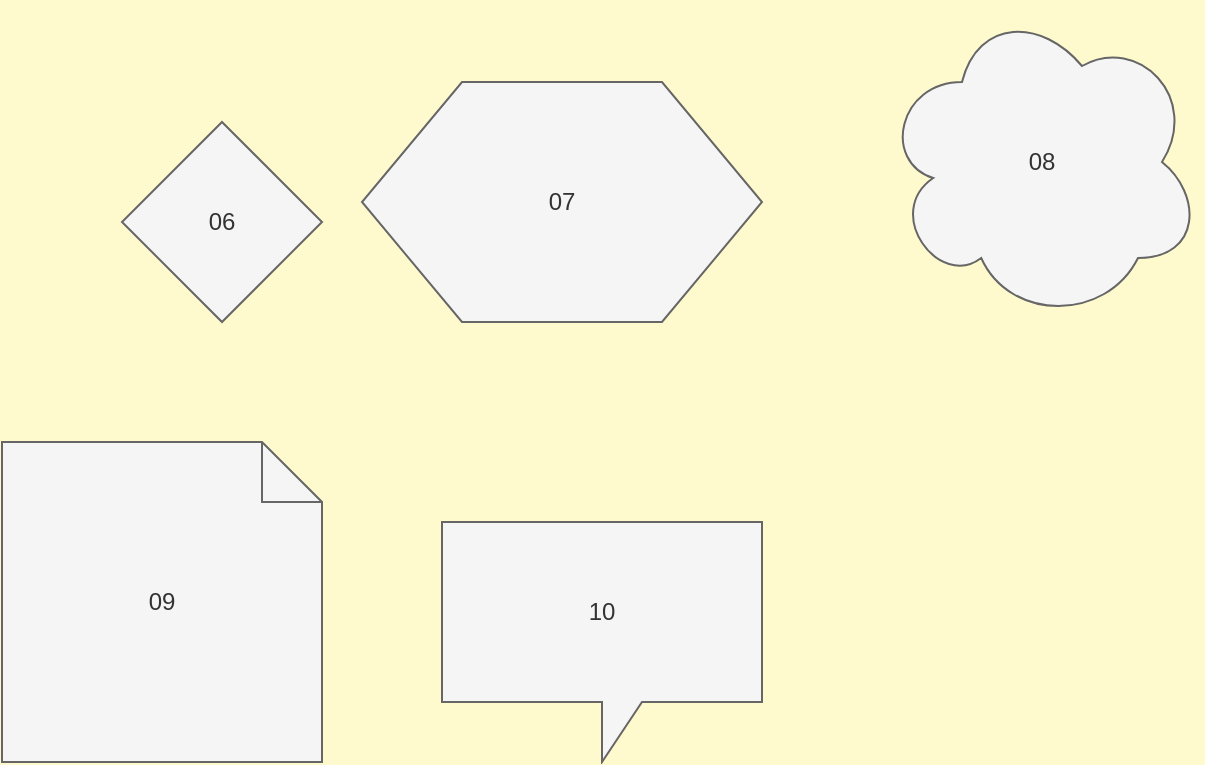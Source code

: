 <mxfile>
  <diagram id="Whp" name="Grid Layout Horizontal">
    <mxGraphModel dx="0" dy="0" background="#FFFACD" grid="0" gridSize="10" guides="1" tooltips="1" connect="1" arrows="1" fold="1" page="1" pageScale="1" pageWidth="1169" pageHeight="827" math="0" shadow="0">
      <root>
        <mxCell id="Whp-A"/>
        <mxCell id="Whp-B" parent="Whp-A"/>
        <mxCell id="Whp-2" value="06" style="rhombus;whiteSpace=wrap;html=1;fillColor=#f5f5f5;strokeColor=#666666;fontColor=#333333" vertex="1" parent="Whp-B">
          <mxGeometry x="120" y="120" width="100" height="100" as="geometry"/>
        </mxCell>
        <mxCell id="Whp-3" value="07" style="shape=hexagon;whiteSpace=wrap;html=1;fillColor=#f5f5f5;strokeColor=#666666;fontColor=#333333" vertex="1" parent="Whp-B">
          <mxGeometry x="240" y="100" width="200" height="120" as="geometry"/>
        </mxCell>
        <mxCell id="Whp-4" value="08" style="shape=cloud;whiteSpace=wrap;html=1;fillColor=#f5f5f5;strokeColor=#666666;fontColor=#333333" vertex="1" parent="Whp-B">
          <mxGeometry x="500" y="60" width="160" height="160" as="geometry"/>
        </mxCell>
        <mxCell id="Whp-5" value="09" style="shape=note;whiteSpace=wrap;html=1;fillColor=#f5f5f5;strokeColor=#666666;fontColor=#333333" vertex="1" parent="Whp-B">
          <mxGeometry x="60" y="280" width="160" height="160" as="geometry"/>
        </mxCell>
        <mxCell id="Whp-6" value="10" style="shape=callout;whiteSpace=wrap;html=1;fillColor=#f5f5f5;strokeColor=#666666;fontColor=#333333" vertex="1" parent="Whp-B">
          <mxGeometry x="280" y="320" width="160" height="120" as="geometry"/>
        </mxCell>
      </root>
    </mxGraphModel>
  </diagram>
</mxfile>